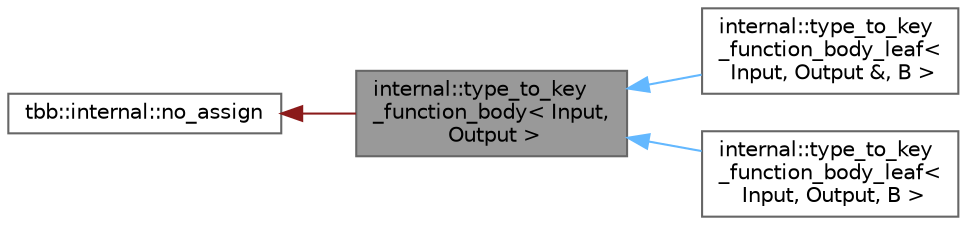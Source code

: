 digraph "internal::type_to_key_function_body&lt; Input, Output &gt;"
{
 // LATEX_PDF_SIZE
  bgcolor="transparent";
  edge [fontname=Helvetica,fontsize=10,labelfontname=Helvetica,labelfontsize=10];
  node [fontname=Helvetica,fontsize=10,shape=box,height=0.2,width=0.4];
  rankdir="LR";
  Node1 [id="Node000001",label="internal::type_to_key\l_function_body\< Input,\l Output \>",height=0.2,width=0.4,color="gray40", fillcolor="grey60", style="filled", fontcolor="black",tooltip=" "];
  Node2 -> Node1 [id="edge1_Node000001_Node000002",dir="back",color="firebrick4",style="solid",tooltip=" "];
  Node2 [id="Node000002",label="tbb::internal::no_assign",height=0.2,width=0.4,color="gray40", fillcolor="white", style="filled",tooltip=" "];
  Node1 -> Node3 [id="edge2_Node000001_Node000003",dir="back",color="steelblue1",style="solid",tooltip=" "];
  Node3 [id="Node000003",label="internal::type_to_key\l_function_body_leaf\<\l Input, Output &, B \>",height=0.2,width=0.4,color="gray40", fillcolor="white", style="filled",URL="$classinternal_1_1type__to__key__function__body__leaf_3_01_input_00_01_output_01_6_00_01_b_01_4.html",tooltip=" "];
  Node1 -> Node4 [id="edge3_Node000001_Node000004",dir="back",color="steelblue1",style="solid",tooltip=" "];
  Node4 [id="Node000004",label="internal::type_to_key\l_function_body_leaf\<\l Input, Output, B \>",height=0.2,width=0.4,color="gray40", fillcolor="white", style="filled",URL="$classinternal_1_1type__to__key__function__body__leaf.html",tooltip=" "];
}

